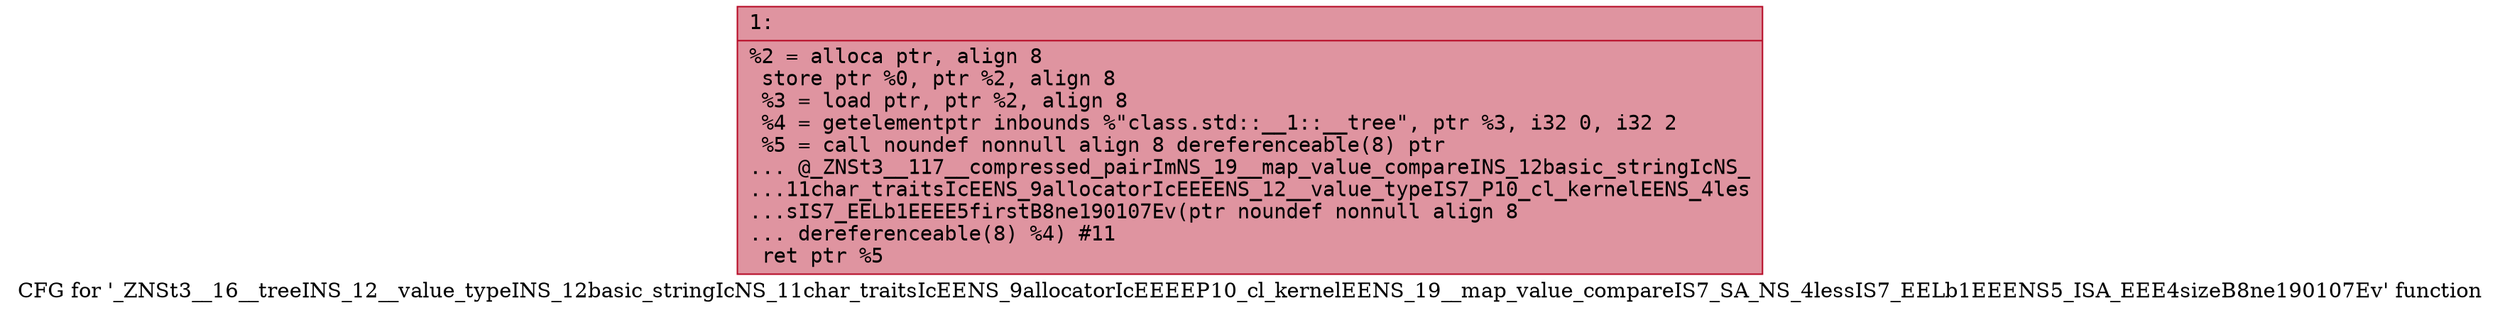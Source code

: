 digraph "CFG for '_ZNSt3__16__treeINS_12__value_typeINS_12basic_stringIcNS_11char_traitsIcEENS_9allocatorIcEEEEP10_cl_kernelEENS_19__map_value_compareIS7_SA_NS_4lessIS7_EELb1EEENS5_ISA_EEE4sizeB8ne190107Ev' function" {
	label="CFG for '_ZNSt3__16__treeINS_12__value_typeINS_12basic_stringIcNS_11char_traitsIcEENS_9allocatorIcEEEEP10_cl_kernelEENS_19__map_value_compareIS7_SA_NS_4lessIS7_EELb1EEENS5_ISA_EEE4sizeB8ne190107Ev' function";

	Node0x60000139efd0 [shape=record,color="#b70d28ff", style=filled, fillcolor="#b70d2870" fontname="Courier",label="{1:\l|  %2 = alloca ptr, align 8\l  store ptr %0, ptr %2, align 8\l  %3 = load ptr, ptr %2, align 8\l  %4 = getelementptr inbounds %\"class.std::__1::__tree\", ptr %3, i32 0, i32 2\l  %5 = call noundef nonnull align 8 dereferenceable(8) ptr\l... @_ZNSt3__117__compressed_pairImNS_19__map_value_compareINS_12basic_stringIcNS_\l...11char_traitsIcEENS_9allocatorIcEEEENS_12__value_typeIS7_P10_cl_kernelEENS_4les\l...sIS7_EELb1EEEE5firstB8ne190107Ev(ptr noundef nonnull align 8\l... dereferenceable(8) %4) #11\l  ret ptr %5\l}"];
}
